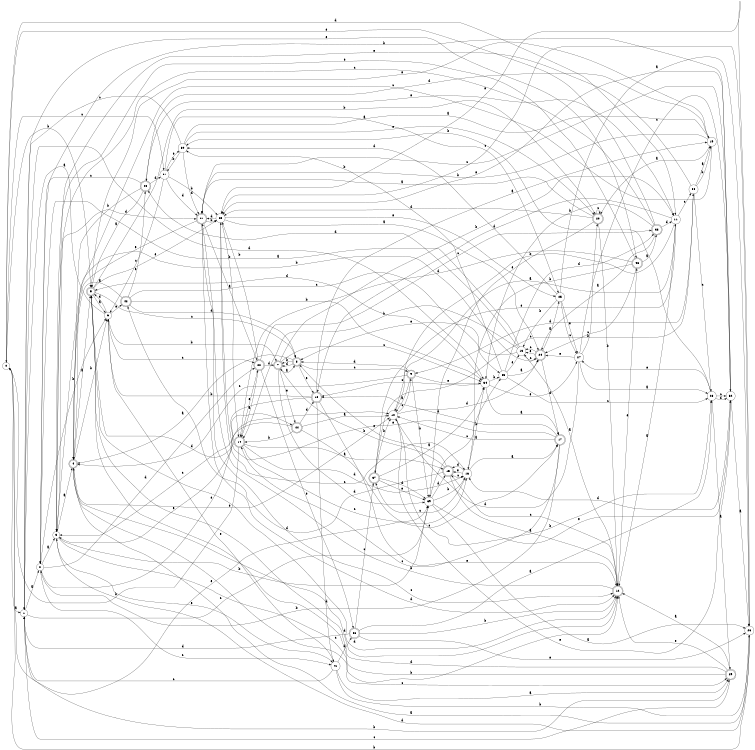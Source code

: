 digraph n36_7 {
__start0 [label="" shape="none"];

rankdir=LR;
size="8,5";

s0 [style="filled", color="black", fillcolor="white" shape="circle", label="0"];
s1 [style="filled", color="black", fillcolor="white" shape="circle", label="1"];
s2 [style="filled", color="black", fillcolor="white" shape="circle", label="2"];
s3 [style="filled", color="black", fillcolor="white" shape="circle", label="3"];
s4 [style="rounded,filled", color="black", fillcolor="white" shape="doublecircle", label="4"];
s5 [style="rounded,filled", color="black", fillcolor="white" shape="doublecircle", label="5"];
s6 [style="filled", color="black", fillcolor="white" shape="circle", label="6"];
s7 [style="rounded,filled", color="black", fillcolor="white" shape="doublecircle", label="7"];
s8 [style="rounded,filled", color="black", fillcolor="white" shape="doublecircle", label="8"];
s9 [style="rounded,filled", color="black", fillcolor="white" shape="doublecircle", label="9"];
s10 [style="filled", color="black", fillcolor="white" shape="circle", label="10"];
s11 [style="filled", color="black", fillcolor="white" shape="circle", label="11"];
s12 [style="rounded,filled", color="black", fillcolor="white" shape="doublecircle", label="12"];
s13 [style="filled", color="black", fillcolor="white" shape="circle", label="13"];
s14 [style="rounded,filled", color="black", fillcolor="white" shape="doublecircle", label="14"];
s15 [style="rounded,filled", color="black", fillcolor="white" shape="doublecircle", label="15"];
s16 [style="filled", color="black", fillcolor="white" shape="circle", label="16"];
s17 [style="rounded,filled", color="black", fillcolor="white" shape="doublecircle", label="17"];
s18 [style="rounded,filled", color="black", fillcolor="white" shape="doublecircle", label="18"];
s19 [style="filled", color="black", fillcolor="white" shape="circle", label="19"];
s20 [style="rounded,filled", color="black", fillcolor="white" shape="doublecircle", label="20"];
s21 [style="rounded,filled", color="black", fillcolor="white" shape="doublecircle", label="21"];
s22 [style="rounded,filled", color="black", fillcolor="white" shape="doublecircle", label="22"];
s23 [style="filled", color="black", fillcolor="white" shape="circle", label="23"];
s24 [style="rounded,filled", color="black", fillcolor="white" shape="doublecircle", label="24"];
s25 [style="filled", color="black", fillcolor="white" shape="circle", label="25"];
s26 [style="filled", color="black", fillcolor="white" shape="circle", label="26"];
s27 [style="filled", color="black", fillcolor="white" shape="circle", label="27"];
s28 [style="filled", color="black", fillcolor="white" shape="circle", label="28"];
s29 [style="rounded,filled", color="black", fillcolor="white" shape="doublecircle", label="29"];
s30 [style="filled", color="black", fillcolor="white" shape="circle", label="30"];
s31 [style="filled", color="black", fillcolor="white" shape="circle", label="31"];
s32 [style="filled", color="black", fillcolor="white" shape="circle", label="32"];
s33 [style="rounded,filled", color="black", fillcolor="white" shape="doublecircle", label="33"];
s34 [style="filled", color="black", fillcolor="white" shape="circle", label="34"];
s35 [style="filled", color="black", fillcolor="white" shape="circle", label="35"];
s36 [style="rounded,filled", color="black", fillcolor="white" shape="doublecircle", label="36"];
s37 [style="rounded,filled", color="black", fillcolor="white" shape="doublecircle", label="37"];
s38 [style="filled", color="black", fillcolor="white" shape="circle", label="38"];
s39 [style="filled", color="black", fillcolor="white" shape="circle", label="39"];
s40 [style="rounded,filled", color="black", fillcolor="white" shape="doublecircle", label="40"];
s41 [style="filled", color="black", fillcolor="white" shape="circle", label="41"];
s42 [style="rounded,filled", color="black", fillcolor="white" shape="doublecircle", label="42"];
s43 [style="rounded,filled", color="black", fillcolor="white" shape="doublecircle", label="43"];
s44 [style="rounded,filled", color="black", fillcolor="white" shape="doublecircle", label="44"];
s0 -> s1 [label="a"];
s0 -> s5 [label="b"];
s0 -> s31 [label="c"];
s0 -> s11 [label="d"];
s0 -> s39 [label="e"];
s1 -> s2 [label="a"];
s1 -> s29 [label="b"];
s1 -> s39 [label="c"];
s1 -> s34 [label="d"];
s1 -> s43 [label="e"];
s2 -> s3 [label="a"];
s2 -> s6 [label="b"];
s2 -> s41 [label="c"];
s2 -> s22 [label="d"];
s2 -> s10 [label="e"];
s3 -> s4 [label="a"];
s3 -> s39 [label="b"];
s3 -> s12 [label="c"];
s3 -> s21 [label="d"];
s3 -> s41 [label="e"];
s4 -> s5 [label="a"];
s4 -> s6 [label="b"];
s4 -> s29 [label="c"];
s4 -> s12 [label="d"];
s4 -> s10 [label="e"];
s5 -> s6 [label="a"];
s5 -> s20 [label="b"];
s5 -> s8 [label="c"];
s5 -> s44 [label="d"];
s5 -> s23 [label="e"];
s6 -> s1 [label="a"];
s6 -> s7 [label="b"];
s6 -> s22 [label="c"];
s6 -> s5 [label="d"];
s6 -> s42 [label="e"];
s7 -> s8 [label="a"];
s7 -> s11 [label="b"];
s7 -> s34 [label="c"];
s7 -> s39 [label="d"];
s7 -> s44 [label="e"];
s8 -> s4 [label="a"];
s8 -> s7 [label="b"];
s8 -> s9 [label="c"];
s8 -> s7 [label="d"];
s8 -> s18 [label="e"];
s9 -> s10 [label="a"];
s9 -> s39 [label="b"];
s9 -> s4 [label="c"];
s9 -> s8 [label="d"];
s9 -> s34 [label="e"];
s10 -> s11 [label="a"];
s10 -> s28 [label="b"];
s10 -> s9 [label="c"];
s10 -> s24 [label="d"];
s10 -> s32 [label="e"];
s11 -> s12 [label="a"];
s11 -> s10 [label="b"];
s11 -> s38 [label="c"];
s11 -> s18 [label="d"];
s11 -> s37 [label="e"];
s12 -> s13 [label="a"];
s12 -> s21 [label="b"];
s12 -> s15 [label="c"];
s12 -> s5 [label="d"];
s12 -> s43 [label="e"];
s13 -> s2 [label="a"];
s13 -> s14 [label="b"];
s13 -> s24 [label="c"];
s13 -> s40 [label="d"];
s13 -> s8 [label="e"];
s14 -> s15 [label="a"];
s14 -> s0 [label="b"];
s14 -> s16 [label="c"];
s14 -> s16 [label="d"];
s14 -> s22 [label="e"];
s15 -> s12 [label="a"];
s15 -> s7 [label="b"];
s15 -> s16 [label="c"];
s15 -> s42 [label="d"];
s15 -> s8 [label="e"];
s16 -> s17 [label="a"];
s16 -> s34 [label="b"];
s16 -> s37 [label="c"];
s16 -> s15 [label="d"];
s16 -> s15 [label="e"];
s17 -> s10 [label="a"];
s17 -> s2 [label="b"];
s17 -> s14 [label="c"];
s17 -> s18 [label="d"];
s17 -> s23 [label="e"];
s18 -> s19 [label="a"];
s18 -> s6 [label="b"];
s18 -> s3 [label="c"];
s18 -> s41 [label="d"];
s18 -> s12 [label="e"];
s19 -> s20 [label="a"];
s19 -> s21 [label="b"];
s19 -> s4 [label="c"];
s19 -> s40 [label="d"];
s19 -> s5 [label="e"];
s20 -> s21 [label="a"];
s20 -> s12 [label="b"];
s20 -> s20 [label="c"];
s20 -> s23 [label="d"];
s20 -> s39 [label="e"];
s21 -> s22 [label="a"];
s21 -> s23 [label="b"];
s21 -> s12 [label="c"];
s21 -> s12 [label="d"];
s21 -> s4 [label="e"];
s22 -> s14 [label="a"];
s22 -> s23 [label="b"];
s22 -> s33 [label="c"];
s22 -> s7 [label="d"];
s22 -> s36 [label="e"];
s23 -> s24 [label="a"];
s23 -> s14 [label="b"];
s23 -> s16 [label="c"];
s23 -> s21 [label="d"];
s23 -> s25 [label="e"];
s24 -> s25 [label="a"];
s24 -> s3 [label="b"];
s24 -> s13 [label="c"];
s24 -> s17 [label="d"];
s24 -> s13 [label="e"];
s25 -> s26 [label="a"];
s25 -> s13 [label="b"];
s25 -> s27 [label="c"];
s25 -> s30 [label="d"];
s25 -> s27 [label="e"];
s26 -> s4 [label="a"];
s26 -> s0 [label="b"];
s26 -> s23 [label="c"];
s26 -> s3 [label="d"];
s26 -> s23 [label="e"];
s27 -> s28 [label="a"];
s27 -> s20 [label="b"];
s27 -> s32 [label="c"];
s27 -> s10 [label="d"];
s27 -> s24 [label="e"];
s28 -> s29 [label="a"];
s28 -> s30 [label="b"];
s28 -> s32 [label="c"];
s28 -> s32 [label="d"];
s28 -> s27 [label="e"];
s29 -> s12 [label="a"];
s29 -> s5 [label="b"];
s29 -> s1 [label="c"];
s29 -> s5 [label="d"];
s29 -> s12 [label="e"];
s30 -> s19 [label="a"];
s30 -> s31 [label="b"];
s30 -> s1 [label="c"];
s30 -> s21 [label="d"];
s30 -> s20 [label="e"];
s31 -> s25 [label="a"];
s31 -> s23 [label="b"];
s31 -> s6 [label="c"];
s31 -> s21 [label="d"];
s31 -> s30 [label="e"];
s32 -> s26 [label="a"];
s32 -> s2 [label="b"];
s32 -> s21 [label="c"];
s32 -> s16 [label="d"];
s32 -> s23 [label="e"];
s33 -> s24 [label="a"];
s33 -> s34 [label="b"];
s33 -> s3 [label="c"];
s33 -> s11 [label="d"];
s33 -> s0 [label="e"];
s34 -> s17 [label="a"];
s34 -> s35 [label="b"];
s34 -> s18 [label="c"];
s34 -> s5 [label="d"];
s34 -> s27 [label="e"];
s35 -> s24 [label="a"];
s35 -> s30 [label="b"];
s35 -> s28 [label="c"];
s35 -> s33 [label="d"];
s35 -> s13 [label="e"];
s36 -> s28 [label="a"];
s36 -> s12 [label="b"];
s36 -> s37 [label="c"];
s36 -> s1 [label="d"];
s36 -> s26 [label="e"];
s37 -> s34 [label="a"];
s37 -> s10 [label="b"];
s37 -> s38 [label="c"];
s37 -> s39 [label="d"];
s37 -> s39 [label="e"];
s38 -> s19 [label="a"];
s38 -> s19 [label="b"];
s38 -> s28 [label="c"];
s38 -> s9 [label="d"];
s38 -> s3 [label="e"];
s39 -> s26 [label="a"];
s39 -> s16 [label="b"];
s39 -> s35 [label="c"];
s39 -> s15 [label="d"];
s39 -> s32 [label="e"];
s40 -> s5 [label="a"];
s40 -> s4 [label="b"];
s40 -> s2 [label="c"];
s40 -> s31 [label="d"];
s40 -> s11 [label="e"];
s41 -> s29 [label="a"];
s41 -> s26 [label="b"];
s41 -> s1 [label="c"];
s41 -> s36 [label="d"];
s41 -> s6 [label="e"];
s42 -> s4 [label="a"];
s42 -> s34 [label="b"];
s42 -> s35 [label="c"];
s42 -> s8 [label="d"];
s42 -> s40 [label="e"];
s43 -> s33 [label="a"];
s43 -> s16 [label="b"];
s43 -> s24 [label="c"];
s43 -> s14 [label="d"];
s43 -> s3 [label="e"];
s44 -> s10 [label="a"];
s44 -> s14 [label="b"];
s44 -> s17 [label="c"];
s44 -> s18 [label="d"];
s44 -> s3 [label="e"];

}